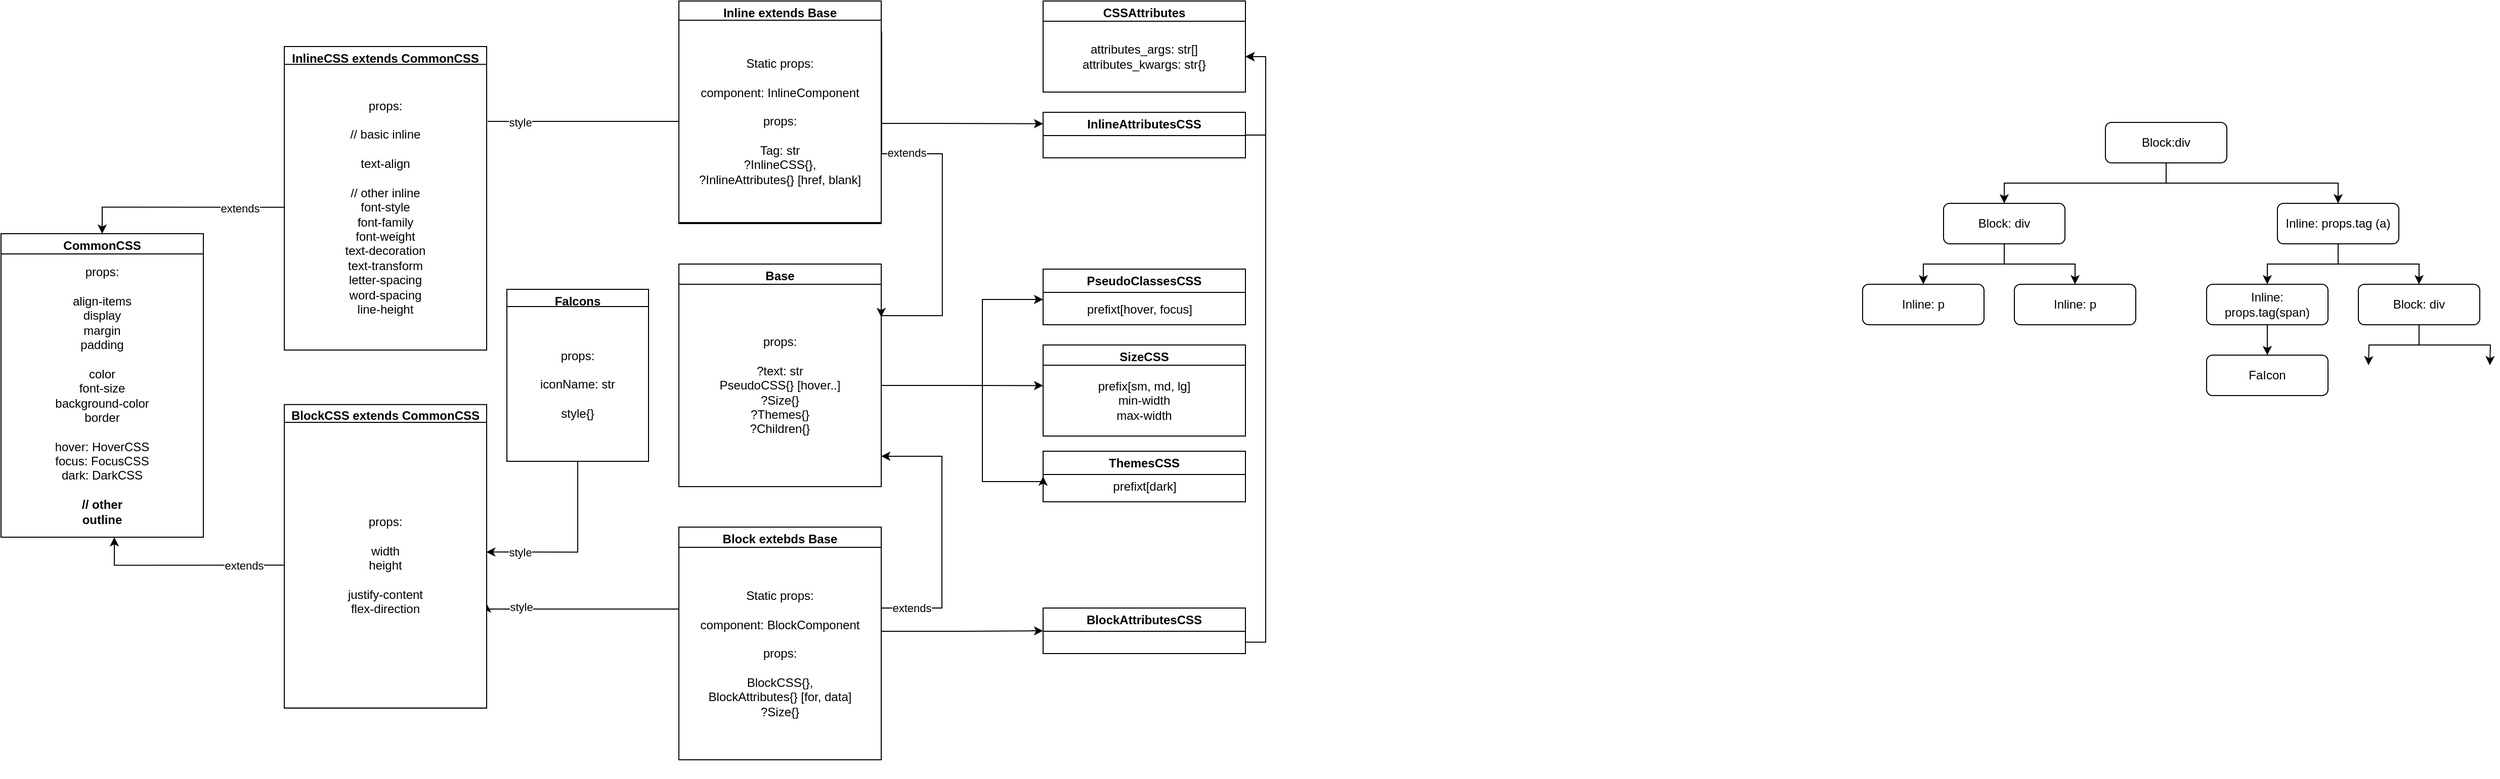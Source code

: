 <mxfile version="21.1.2" type="github">
  <diagram id="yPxyJZ8AM_hMuL3Unpa9" name="complex gitflow">
    <mxGraphModel dx="562" dy="296" grid="1" gridSize="10" guides="1" tooltips="1" connect="1" arrows="1" fold="1" page="1" pageScale="1" pageWidth="1100" pageHeight="850" math="0" shadow="0">
      <root>
        <mxCell id="0" />
        <mxCell id="1" parent="0" />
        <mxCell id="nIs_TiCdEZjcmo3SVBWc-33" value="" style="group" parent="1" vertex="1" connectable="0">
          <mxGeometry x="460" y="410" width="1440" height="437.65" as="geometry" />
        </mxCell>
        <mxCell id="_8-61ihNhln8_wEwE0Ep-29" style="edgeStyle=orthogonalEdgeStyle;rounded=0;orthogonalLoop=1;jettySize=auto;html=1;entryX=1;entryY=0.634;entryDx=0;entryDy=0;entryPerimeter=0;" edge="1" parent="nIs_TiCdEZjcmo3SVBWc-33" source="nIs_TiCdEZjcmo3SVBWc-16" target="nIs_TiCdEZjcmo3SVBWc-55">
          <mxGeometry relative="1" as="geometry">
            <mxPoint x="580" y="310" as="sourcePoint" />
            <Array as="points">
              <mxPoint x="390" y="271" />
            </Array>
          </mxGeometry>
        </mxCell>
        <mxCell id="_8-61ihNhln8_wEwE0Ep-36" value="style" style="edgeLabel;html=1;align=center;verticalAlign=middle;resizable=0;points=[];" vertex="1" connectable="0" parent="_8-61ihNhln8_wEwE0Ep-29">
          <mxGeometry x="0.74" y="-2" relative="1" as="geometry">
            <mxPoint x="14" as="offset" />
          </mxGeometry>
        </mxCell>
        <mxCell id="nIs_TiCdEZjcmo3SVBWc-53" value="" style="group" parent="nIs_TiCdEZjcmo3SVBWc-33" vertex="1" connectable="0">
          <mxGeometry x="190" y="68.83" width="200" height="300" as="geometry" />
        </mxCell>
        <mxCell id="nIs_TiCdEZjcmo3SVBWc-54" value="BlockCSS extends CommonCSS" style="swimlane;whiteSpace=wrap;html=1;" parent="nIs_TiCdEZjcmo3SVBWc-53" vertex="1">
          <mxGeometry width="200" height="300" as="geometry" />
        </mxCell>
        <mxCell id="nIs_TiCdEZjcmo3SVBWc-55" value="props:&lt;br&gt;&lt;br&gt;width&lt;br style=&quot;border-color: var(--border-color);&quot;&gt;height&lt;br&gt;&lt;br&gt;justify-content&lt;br&gt;flex-direction" style="whiteSpace=wrap;html=1;" parent="nIs_TiCdEZjcmo3SVBWc-54" vertex="1">
          <mxGeometry y="17.65" width="200" height="282.35" as="geometry" />
        </mxCell>
        <mxCell id="15" value="" style="group" parent="nIs_TiCdEZjcmo3SVBWc-33" vertex="1" connectable="0">
          <mxGeometry x="580" y="-70.0" width="200" height="220" as="geometry" />
        </mxCell>
        <mxCell id="16" value="Base" style="swimlane;whiteSpace=wrap;html=1;" parent="15" vertex="1">
          <mxGeometry width="200" height="220" as="geometry" />
        </mxCell>
        <mxCell id="_8-61ihNhln8_wEwE0Ep-48" style="edgeStyle=orthogonalEdgeStyle;rounded=0;orthogonalLoop=1;jettySize=auto;html=1;exitX=1;exitY=0.5;exitDx=0;exitDy=0;" edge="1" parent="16" source="17">
          <mxGeometry relative="1" as="geometry">
            <mxPoint x="360" y="120.128" as="targetPoint" />
          </mxGeometry>
        </mxCell>
        <mxCell id="17" value="props:&lt;br&gt;&lt;br&gt;?text: str&lt;br&gt;PseudoCSS{} [hover..] &lt;br&gt;?Size{}&lt;br&gt;?Themes{}&lt;br&gt;?Children{}" style="whiteSpace=wrap;html=1;" parent="16" vertex="1">
          <mxGeometry y="20" width="200" height="200" as="geometry" />
        </mxCell>
        <mxCell id="nIs_TiCdEZjcmo3SVBWc-15" value="Block extebds Base" style="swimlane;whiteSpace=wrap;html=1;" parent="nIs_TiCdEZjcmo3SVBWc-33" vertex="1">
          <mxGeometry x="580" y="190" width="200" height="230" as="geometry" />
        </mxCell>
        <mxCell id="nIs_TiCdEZjcmo3SVBWc-14" value="" style="group" parent="nIs_TiCdEZjcmo3SVBWc-15" vertex="1" connectable="0">
          <mxGeometry width="200" height="230" as="geometry" />
        </mxCell>
        <mxCell id="nIs_TiCdEZjcmo3SVBWc-16" value="Static props:&lt;br style=&quot;border-color: var(--border-color);&quot;&gt;&lt;br style=&quot;border-color: var(--border-color);&quot;&gt;component: BlockComponent&lt;br&gt;&lt;br&gt;props:&lt;br&gt;&lt;br&gt;BlockCSS{}, &lt;br&gt;BlockAttributes{} [for, data]&lt;br&gt;?Size{}" style="whiteSpace=wrap;html=1;" parent="nIs_TiCdEZjcmo3SVBWc-14" vertex="1">
          <mxGeometry y="20" width="200" height="210" as="geometry" />
        </mxCell>
        <mxCell id="_8-61ihNhln8_wEwE0Ep-27" style="edgeStyle=orthogonalEdgeStyle;rounded=0;orthogonalLoop=1;jettySize=auto;html=1;exitX=1;exitY=0;exitDx=0;exitDy=0;" edge="1" parent="nIs_TiCdEZjcmo3SVBWc-33" source="nIs_TiCdEZjcmo3SVBWc-16">
          <mxGeometry relative="1" as="geometry">
            <mxPoint x="780" y="120" as="targetPoint" />
            <Array as="points">
              <mxPoint x="780" y="270" />
              <mxPoint x="840" y="270" />
              <mxPoint x="840" y="120" />
            </Array>
          </mxGeometry>
        </mxCell>
        <mxCell id="_8-61ihNhln8_wEwE0Ep-41" value="extends" style="edgeLabel;html=1;align=center;verticalAlign=middle;resizable=0;points=[];" vertex="1" connectable="0" parent="_8-61ihNhln8_wEwE0Ep-27">
          <mxGeometry x="-0.502" y="1" relative="1" as="geometry">
            <mxPoint x="8" y="1" as="offset" />
          </mxGeometry>
        </mxCell>
        <mxCell id="nIs_TiCdEZjcmo3SVBWc-38" value="ThemesCSS" style="swimlane;whiteSpace=wrap;html=1;" parent="nIs_TiCdEZjcmo3SVBWc-33" vertex="1">
          <mxGeometry x="940" y="115" width="200" height="50" as="geometry" />
        </mxCell>
        <mxCell id="11" value="prefixt[dark]" style="text;html=1;align=center;verticalAlign=middle;resizable=0;points=[];autosize=1;strokeColor=none;fillColor=none;" parent="nIs_TiCdEZjcmo3SVBWc-38" vertex="1">
          <mxGeometry x="55" y="20" width="90" height="30" as="geometry" />
        </mxCell>
        <mxCell id="_8-61ihNhln8_wEwE0Ep-43" style="edgeStyle=orthogonalEdgeStyle;rounded=0;orthogonalLoop=1;jettySize=auto;html=1;exitX=1;exitY=0.5;exitDx=0;exitDy=0;" edge="1" parent="nIs_TiCdEZjcmo3SVBWc-33" source="17">
          <mxGeometry relative="1" as="geometry">
            <mxPoint x="940" y="-34.979" as="targetPoint" />
            <Array as="points">
              <mxPoint x="880" y="50" />
              <mxPoint x="880" y="-35" />
            </Array>
          </mxGeometry>
        </mxCell>
        <mxCell id="_8-61ihNhln8_wEwE0Ep-45" style="edgeStyle=orthogonalEdgeStyle;rounded=0;orthogonalLoop=1;jettySize=auto;html=1;exitX=1;exitY=0.5;exitDx=0;exitDy=0;entryX=0;entryY=0.5;entryDx=0;entryDy=0;" edge="1" parent="nIs_TiCdEZjcmo3SVBWc-33" source="17" target="nIs_TiCdEZjcmo3SVBWc-38">
          <mxGeometry relative="1" as="geometry">
            <Array as="points">
              <mxPoint x="880" y="50" />
              <mxPoint x="880" y="145" />
              <mxPoint x="940" y="145" />
            </Array>
          </mxGeometry>
        </mxCell>
        <mxCell id="_8-61ihNhln8_wEwE0Ep-46" value="SizeCSS" style="swimlane;whiteSpace=wrap;html=1;" vertex="1" parent="nIs_TiCdEZjcmo3SVBWc-33">
          <mxGeometry x="940" y="10" width="200" height="90" as="geometry" />
        </mxCell>
        <mxCell id="_8-61ihNhln8_wEwE0Ep-47" value="prefix[sm, md, lg]&lt;br&gt;min-width&lt;br&gt;max-width" style="whiteSpace=wrap;html=1;" vertex="1" parent="_8-61ihNhln8_wEwE0Ep-46">
          <mxGeometry y="20" width="200" height="70" as="geometry" />
        </mxCell>
        <mxCell id="nIs_TiCdEZjcmo3SVBWc-13" value="" style="group" parent="nIs_TiCdEZjcmo3SVBWc-33" vertex="1" connectable="0">
          <mxGeometry x="580" y="-330" width="200" height="220" as="geometry" />
        </mxCell>
        <mxCell id="nIs_TiCdEZjcmo3SVBWc-5" value="Inline extends Base" style="swimlane;whiteSpace=wrap;html=1;" parent="nIs_TiCdEZjcmo3SVBWc-13" vertex="1">
          <mxGeometry width="200" height="220" as="geometry" />
        </mxCell>
        <mxCell id="_8-61ihNhln8_wEwE0Ep-32" style="edgeStyle=orthogonalEdgeStyle;rounded=0;orthogonalLoop=1;jettySize=auto;html=1;exitX=0;exitY=0.5;exitDx=0;exitDy=0;" edge="1" parent="nIs_TiCdEZjcmo3SVBWc-5" source="nIs_TiCdEZjcmo3SVBWc-8">
          <mxGeometry relative="1" as="geometry">
            <mxPoint x="-240" y="119" as="targetPoint" />
          </mxGeometry>
        </mxCell>
        <mxCell id="_8-61ihNhln8_wEwE0Ep-37" value="style" style="edgeLabel;html=1;align=center;verticalAlign=middle;resizable=0;points=[];" vertex="1" connectable="0" parent="_8-61ihNhln8_wEwE0Ep-32">
          <mxGeometry x="0.675" y="-1" relative="1" as="geometry">
            <mxPoint as="offset" />
          </mxGeometry>
        </mxCell>
        <mxCell id="_8-61ihNhln8_wEwE0Ep-51" value="style" style="edgeLabel;html=1;align=center;verticalAlign=middle;resizable=0;points=[];" vertex="1" connectable="0" parent="_8-61ihNhln8_wEwE0Ep-32">
          <mxGeometry x="0.311" relative="1" as="geometry">
            <mxPoint as="offset" />
          </mxGeometry>
        </mxCell>
        <mxCell id="nIs_TiCdEZjcmo3SVBWc-8" value="Static props:&lt;br style=&quot;border-color: var(--border-color);&quot;&gt;&lt;br style=&quot;border-color: var(--border-color);&quot;&gt;component: InlineComponent&lt;br&gt;&lt;br&gt;props:&lt;br&gt;&lt;br&gt;Tag: str&lt;br&gt;?InlineCSS{}, &lt;br&gt;?InlineAttributes{} [href, blank]" style="whiteSpace=wrap;html=1;" parent="nIs_TiCdEZjcmo3SVBWc-5" vertex="1">
          <mxGeometry y="19" width="200" height="200" as="geometry" />
        </mxCell>
        <mxCell id="_8-61ihNhln8_wEwE0Ep-28" style="edgeStyle=orthogonalEdgeStyle;rounded=0;orthogonalLoop=1;jettySize=auto;html=1;exitX=1;exitY=0;exitDx=0;exitDy=0;entryX=0.998;entryY=0.107;entryDx=0;entryDy=0;entryPerimeter=0;" edge="1" parent="nIs_TiCdEZjcmo3SVBWc-33">
          <mxGeometry relative="1" as="geometry">
            <mxPoint x="780.4" y="-300" as="sourcePoint" />
            <mxPoint x="780.0" y="-17.6" as="targetPoint" />
            <Array as="points">
              <mxPoint x="780.4" y="-179" />
              <mxPoint x="840.4" y="-179" />
              <mxPoint x="840.4" y="-19" />
              <mxPoint x="780.4" y="-19" />
            </Array>
          </mxGeometry>
        </mxCell>
        <mxCell id="_8-61ihNhln8_wEwE0Ep-40" value="extends" style="edgeLabel;html=1;align=center;verticalAlign=middle;resizable=0;points=[];" vertex="1" connectable="0" parent="_8-61ihNhln8_wEwE0Ep-28">
          <mxGeometry x="-0.613" y="1" relative="1" as="geometry">
            <mxPoint x="23" y="42" as="offset" />
          </mxGeometry>
        </mxCell>
        <mxCell id="nIs_TiCdEZjcmo3SVBWc-28" value="PseudoClassesCSS" style="swimlane;whiteSpace=wrap;html=1;" parent="nIs_TiCdEZjcmo3SVBWc-33" vertex="1">
          <mxGeometry x="940" y="-65" width="200" height="55" as="geometry" />
        </mxCell>
        <mxCell id="_8-61ihNhln8_wEwE0Ep-33" value="" style="group" vertex="1" connectable="0" parent="nIs_TiCdEZjcmo3SVBWc-28">
          <mxGeometry y="5" width="200" height="50" as="geometry" />
        </mxCell>
        <mxCell id="9" value="prefixt[hover, focus]" style="text;html=1;align=center;verticalAlign=middle;resizable=0;points=[];autosize=1;strokeColor=none;fillColor=none;" parent="_8-61ihNhln8_wEwE0Ep-33" vertex="1">
          <mxGeometry x="30" y="20" width="130" height="30" as="geometry" />
        </mxCell>
        <mxCell id="_8-61ihNhln8_wEwE0Ep-56" value="BlockAttributesCSS" style="swimlane;whiteSpace=wrap;html=1;" vertex="1" parent="nIs_TiCdEZjcmo3SVBWc-33">
          <mxGeometry x="940" y="270" width="200" height="45" as="geometry" />
        </mxCell>
        <mxCell id="_8-61ihNhln8_wEwE0Ep-58" style="edgeStyle=orthogonalEdgeStyle;rounded=0;orthogonalLoop=1;jettySize=auto;html=1;exitX=1;exitY=0.5;exitDx=0;exitDy=0;entryX=0;entryY=0.5;entryDx=0;entryDy=0;" edge="1" parent="nIs_TiCdEZjcmo3SVBWc-33" source="nIs_TiCdEZjcmo3SVBWc-16" target="_8-61ihNhln8_wEwE0Ep-56">
          <mxGeometry relative="1" as="geometry">
            <Array as="points">
              <mxPoint x="780" y="293" />
              <mxPoint x="860" y="293" />
            </Array>
          </mxGeometry>
        </mxCell>
        <mxCell id="nIs_TiCdEZjcmo3SVBWc-56" value="Block:div" style="rounded=1;whiteSpace=wrap;html=1;" parent="1" vertex="1">
          <mxGeometry x="2450" y="200" width="120" height="40" as="geometry" />
        </mxCell>
        <mxCell id="nIs_TiCdEZjcmo3SVBWc-58" value="Block: div" style="rounded=1;whiteSpace=wrap;html=1;" parent="1" vertex="1">
          <mxGeometry x="2290" y="280" width="120" height="40" as="geometry" />
        </mxCell>
        <mxCell id="nIs_TiCdEZjcmo3SVBWc-60" style="edgeStyle=orthogonalEdgeStyle;rounded=0;orthogonalLoop=1;jettySize=auto;html=1;" parent="1" source="nIs_TiCdEZjcmo3SVBWc-56" target="nIs_TiCdEZjcmo3SVBWc-58" edge="1">
          <mxGeometry relative="1" as="geometry">
            <Array as="points">
              <mxPoint x="2510" y="260" />
              <mxPoint x="2350" y="260" />
            </Array>
          </mxGeometry>
        </mxCell>
        <mxCell id="nIs_TiCdEZjcmo3SVBWc-59" value="Inline: props.tag (a)" style="rounded=1;whiteSpace=wrap;html=1;" parent="1" vertex="1">
          <mxGeometry x="2620" y="280" width="120" height="40" as="geometry" />
        </mxCell>
        <mxCell id="nIs_TiCdEZjcmo3SVBWc-61" style="edgeStyle=orthogonalEdgeStyle;rounded=0;orthogonalLoop=1;jettySize=auto;html=1;exitX=0.5;exitY=1;exitDx=0;exitDy=0;entryX=0.5;entryY=0;entryDx=0;entryDy=0;" parent="1" source="nIs_TiCdEZjcmo3SVBWc-56" target="nIs_TiCdEZjcmo3SVBWc-59" edge="1">
          <mxGeometry relative="1" as="geometry" />
        </mxCell>
        <mxCell id="nIs_TiCdEZjcmo3SVBWc-62" value="Inline: p" style="rounded=1;whiteSpace=wrap;html=1;" parent="1" vertex="1">
          <mxGeometry x="2210" y="360" width="120" height="40" as="geometry" />
        </mxCell>
        <mxCell id="nIs_TiCdEZjcmo3SVBWc-68" style="edgeStyle=orthogonalEdgeStyle;rounded=0;orthogonalLoop=1;jettySize=auto;html=1;exitX=0.5;exitY=1;exitDx=0;exitDy=0;entryX=0.5;entryY=0;entryDx=0;entryDy=0;" parent="1" source="nIs_TiCdEZjcmo3SVBWc-58" target="nIs_TiCdEZjcmo3SVBWc-62" edge="1">
          <mxGeometry relative="1" as="geometry" />
        </mxCell>
        <mxCell id="nIs_TiCdEZjcmo3SVBWc-63" value="Inline: p" style="rounded=1;whiteSpace=wrap;html=1;" parent="1" vertex="1">
          <mxGeometry x="2360" y="360" width="120" height="40" as="geometry" />
        </mxCell>
        <mxCell id="nIs_TiCdEZjcmo3SVBWc-69" style="edgeStyle=orthogonalEdgeStyle;rounded=0;orthogonalLoop=1;jettySize=auto;html=1;exitX=0.5;exitY=1;exitDx=0;exitDy=0;entryX=0.5;entryY=0;entryDx=0;entryDy=0;" parent="1" source="nIs_TiCdEZjcmo3SVBWc-58" target="nIs_TiCdEZjcmo3SVBWc-63" edge="1">
          <mxGeometry relative="1" as="geometry" />
        </mxCell>
        <mxCell id="nIs_TiCdEZjcmo3SVBWc-64" value="Inline: props.tag(span)" style="rounded=1;whiteSpace=wrap;html=1;" parent="1" vertex="1">
          <mxGeometry x="2550" y="360" width="120" height="40" as="geometry" />
        </mxCell>
        <mxCell id="nIs_TiCdEZjcmo3SVBWc-66" style="edgeStyle=orthogonalEdgeStyle;rounded=0;orthogonalLoop=1;jettySize=auto;html=1;exitX=0.5;exitY=1;exitDx=0;exitDy=0;entryX=0.5;entryY=0;entryDx=0;entryDy=0;" parent="1" source="nIs_TiCdEZjcmo3SVBWc-59" target="nIs_TiCdEZjcmo3SVBWc-64" edge="1">
          <mxGeometry relative="1" as="geometry" />
        </mxCell>
        <mxCell id="nIs_TiCdEZjcmo3SVBWc-73" style="edgeStyle=orthogonalEdgeStyle;rounded=0;orthogonalLoop=1;jettySize=auto;html=1;exitX=0.5;exitY=1;exitDx=0;exitDy=0;" parent="1" source="nIs_TiCdEZjcmo3SVBWc-65" edge="1">
          <mxGeometry relative="1" as="geometry">
            <mxPoint x="2830" y="440" as="targetPoint" />
          </mxGeometry>
        </mxCell>
        <mxCell id="nIs_TiCdEZjcmo3SVBWc-74" style="edgeStyle=orthogonalEdgeStyle;rounded=0;orthogonalLoop=1;jettySize=auto;html=1;exitX=0.5;exitY=1;exitDx=0;exitDy=0;" parent="1" source="nIs_TiCdEZjcmo3SVBWc-65" edge="1">
          <mxGeometry relative="1" as="geometry">
            <mxPoint x="2710" y="440" as="targetPoint" />
          </mxGeometry>
        </mxCell>
        <mxCell id="nIs_TiCdEZjcmo3SVBWc-65" value="Block: div" style="rounded=1;whiteSpace=wrap;html=1;" parent="1" vertex="1">
          <mxGeometry x="2700" y="360" width="120" height="40" as="geometry" />
        </mxCell>
        <mxCell id="nIs_TiCdEZjcmo3SVBWc-67" style="edgeStyle=orthogonalEdgeStyle;rounded=0;orthogonalLoop=1;jettySize=auto;html=1;exitX=0.5;exitY=1;exitDx=0;exitDy=0;entryX=0.5;entryY=0;entryDx=0;entryDy=0;" parent="1" source="nIs_TiCdEZjcmo3SVBWc-59" target="nIs_TiCdEZjcmo3SVBWc-65" edge="1">
          <mxGeometry relative="1" as="geometry" />
        </mxCell>
        <mxCell id="nIs_TiCdEZjcmo3SVBWc-70" value="FaIcon" style="rounded=1;whiteSpace=wrap;html=1;" parent="1" vertex="1">
          <mxGeometry x="2550" y="430" width="120" height="40" as="geometry" />
        </mxCell>
        <mxCell id="nIs_TiCdEZjcmo3SVBWc-71" style="edgeStyle=orthogonalEdgeStyle;rounded=0;orthogonalLoop=1;jettySize=auto;html=1;exitX=0.5;exitY=1;exitDx=0;exitDy=0;entryX=0.5;entryY=0;entryDx=0;entryDy=0;" parent="1" source="nIs_TiCdEZjcmo3SVBWc-64" target="nIs_TiCdEZjcmo3SVBWc-70" edge="1">
          <mxGeometry relative="1" as="geometry" />
        </mxCell>
        <mxCell id="nIs_TiCdEZjcmo3SVBWc-24" value="InlineCSS extends CommonCSS" style="swimlane;whiteSpace=wrap;html=1;" parent="1" vertex="1">
          <mxGeometry x="650" y="125" width="200" height="300" as="geometry" />
        </mxCell>
        <mxCell id="nIs_TiCdEZjcmo3SVBWc-25" value="props:&lt;br&gt;&lt;br&gt;// basic inline&lt;br&gt;&lt;br&gt;text-align&lt;br&gt;&lt;br&gt;// other inline&lt;br&gt;font-style&lt;br&gt;font-family&lt;br&gt;font-weight&lt;br&gt;text-decoration&lt;br style=&quot;border-color: var(--border-color);&quot;&gt;text-transform&lt;br style=&quot;border-color: var(--border-color);&quot;&gt;letter-spacing&lt;br style=&quot;border-color: var(--border-color);&quot;&gt;word-spacing&lt;br style=&quot;border-color: var(--border-color);&quot;&gt;line-height" style="whiteSpace=wrap;html=1;" parent="nIs_TiCdEZjcmo3SVBWc-24" vertex="1">
          <mxGeometry y="17.65" width="200" height="282.35" as="geometry" />
        </mxCell>
        <mxCell id="nIs_TiCdEZjcmo3SVBWc-51" value="CommonCSS" style="swimlane;whiteSpace=wrap;html=1;" parent="1" vertex="1">
          <mxGeometry x="370" y="310" width="200" height="300" as="geometry" />
        </mxCell>
        <mxCell id="nIs_TiCdEZjcmo3SVBWc-52" value="props:&lt;br&gt;&lt;br&gt;align-items&lt;br&gt;display&lt;br&gt;margin&lt;br&gt;padding&lt;br&gt;&lt;br&gt;color&lt;br style=&quot;border-color: var(--border-color);&quot;&gt;font-size&lt;br&gt;background-color&lt;br&gt;border&lt;br&gt;&lt;br&gt;hover: HoverCSS&lt;br&gt;focus: FocusCSS&lt;br&gt;dark: DarkCSS&lt;br&gt;&lt;br&gt;&lt;b&gt;// other&lt;br&gt;outline&lt;/b&gt;" style="whiteSpace=wrap;html=1;" parent="nIs_TiCdEZjcmo3SVBWc-51" vertex="1">
          <mxGeometry y="20" width="200" height="280" as="geometry" />
        </mxCell>
        <mxCell id="Znao5s1oSx_la0LDRGZg-20" style="edgeStyle=orthogonalEdgeStyle;rounded=0;orthogonalLoop=1;jettySize=auto;html=1;exitX=0;exitY=0.5;exitDx=0;exitDy=0;entryX=0.5;entryY=0;entryDx=0;entryDy=0;" parent="1" source="nIs_TiCdEZjcmo3SVBWc-25" target="nIs_TiCdEZjcmo3SVBWc-51" edge="1">
          <mxGeometry relative="1" as="geometry" />
        </mxCell>
        <mxCell id="_8-61ihNhln8_wEwE0Ep-38" value="extends" style="edgeLabel;html=1;align=center;verticalAlign=middle;resizable=0;points=[];" vertex="1" connectable="0" parent="Znao5s1oSx_la0LDRGZg-20">
          <mxGeometry x="-0.584" y="1" relative="1" as="geometry">
            <mxPoint x="-1" as="offset" />
          </mxGeometry>
        </mxCell>
        <mxCell id="Znao5s1oSx_la0LDRGZg-21" style="edgeStyle=orthogonalEdgeStyle;rounded=0;orthogonalLoop=1;jettySize=auto;html=1;exitX=0;exitY=0.5;exitDx=0;exitDy=0;entryX=0.56;entryY=1;entryDx=0;entryDy=0;entryPerimeter=0;" parent="1" source="nIs_TiCdEZjcmo3SVBWc-55" target="nIs_TiCdEZjcmo3SVBWc-52" edge="1">
          <mxGeometry relative="1" as="geometry" />
        </mxCell>
        <mxCell id="_8-61ihNhln8_wEwE0Ep-39" value="extends" style="edgeLabel;html=1;align=center;verticalAlign=middle;resizable=0;points=[];" vertex="1" connectable="0" parent="Znao5s1oSx_la0LDRGZg-21">
          <mxGeometry x="-0.598" relative="1" as="geometry">
            <mxPoint x="-1" as="offset" />
          </mxGeometry>
        </mxCell>
        <mxCell id="nIs_TiCdEZjcmo3SVBWc-18" value="" style="group" parent="1" vertex="1" connectable="0">
          <mxGeometry x="890" y="370" width="200" height="170" as="geometry" />
        </mxCell>
        <mxCell id="nIs_TiCdEZjcmo3SVBWc-19" value="FaIcons" style="swimlane;whiteSpace=wrap;html=1;" parent="nIs_TiCdEZjcmo3SVBWc-18" vertex="1">
          <mxGeometry x="-20" y="-5" width="140" height="170" as="geometry" />
        </mxCell>
        <mxCell id="nIs_TiCdEZjcmo3SVBWc-20" value="props:&lt;br&gt;&lt;br&gt;iconName: str&lt;br&gt;&lt;br&gt;style{}" style="whiteSpace=wrap;html=1;" parent="nIs_TiCdEZjcmo3SVBWc-19" vertex="1">
          <mxGeometry y="17" width="140" height="153" as="geometry" />
        </mxCell>
        <object label="" test="" id="_8-61ihNhln8_wEwE0Ep-25">
          <mxCell style="edgeStyle=orthogonalEdgeStyle;rounded=0;orthogonalLoop=1;jettySize=auto;html=1;exitX=0.5;exitY=1;exitDx=0;exitDy=0;entryX=0.998;entryY=0.454;entryDx=0;entryDy=0;entryPerimeter=0;" edge="1" parent="1" source="nIs_TiCdEZjcmo3SVBWc-20" target="nIs_TiCdEZjcmo3SVBWc-55">
            <mxGeometry relative="1" as="geometry" />
          </mxCell>
        </object>
        <mxCell id="_8-61ihNhln8_wEwE0Ep-35" value="style" style="edgeLabel;html=1;align=center;verticalAlign=middle;resizable=0;points=[];" vertex="1" connectable="0" parent="_8-61ihNhln8_wEwE0Ep-25">
          <mxGeometry x="0.626" relative="1" as="geometry">
            <mxPoint as="offset" />
          </mxGeometry>
        </mxCell>
        <mxCell id="_8-61ihNhln8_wEwE0Ep-52" value="CSSAttributes" style="swimlane;whiteSpace=wrap;html=1;" vertex="1" parent="1">
          <mxGeometry x="1400" y="80" width="200" height="90" as="geometry" />
        </mxCell>
        <mxCell id="_8-61ihNhln8_wEwE0Ep-53" value="attributes_args: str[]&lt;br&gt;attributes_kwargs: str{}" style="whiteSpace=wrap;html=1;" vertex="1" parent="_8-61ihNhln8_wEwE0Ep-52">
          <mxGeometry y="20" width="200" height="70" as="geometry" />
        </mxCell>
        <mxCell id="_8-61ihNhln8_wEwE0Ep-55" style="edgeStyle=orthogonalEdgeStyle;rounded=0;orthogonalLoop=1;jettySize=auto;html=1;exitX=1;exitY=0.5;exitDx=0;exitDy=0;entryX=1;entryY=0.5;entryDx=0;entryDy=0;" edge="1" parent="1" source="_8-61ihNhln8_wEwE0Ep-49" target="_8-61ihNhln8_wEwE0Ep-53">
          <mxGeometry relative="1" as="geometry" />
        </mxCell>
        <mxCell id="_8-61ihNhln8_wEwE0Ep-49" value="InlineAttributesCSS" style="swimlane;whiteSpace=wrap;html=1;" vertex="1" parent="1">
          <mxGeometry x="1400" y="190" width="200" height="45" as="geometry" />
        </mxCell>
        <mxCell id="_8-61ihNhln8_wEwE0Ep-54" style="edgeStyle=orthogonalEdgeStyle;rounded=0;orthogonalLoop=1;jettySize=auto;html=1;entryX=0;entryY=0.25;entryDx=0;entryDy=0;" edge="1" parent="1" source="nIs_TiCdEZjcmo3SVBWc-8" target="_8-61ihNhln8_wEwE0Ep-49">
          <mxGeometry relative="1" as="geometry">
            <Array as="points">
              <mxPoint x="1300" y="201" />
              <mxPoint x="1300" y="201" />
            </Array>
          </mxGeometry>
        </mxCell>
        <mxCell id="_8-61ihNhln8_wEwE0Ep-57" style="edgeStyle=orthogonalEdgeStyle;rounded=0;orthogonalLoop=1;jettySize=auto;html=1;exitX=1;exitY=0.75;exitDx=0;exitDy=0;entryX=1;entryY=0.5;entryDx=0;entryDy=0;" edge="1" parent="1" source="_8-61ihNhln8_wEwE0Ep-56" target="_8-61ihNhln8_wEwE0Ep-53">
          <mxGeometry relative="1" as="geometry" />
        </mxCell>
      </root>
    </mxGraphModel>
  </diagram>
</mxfile>
